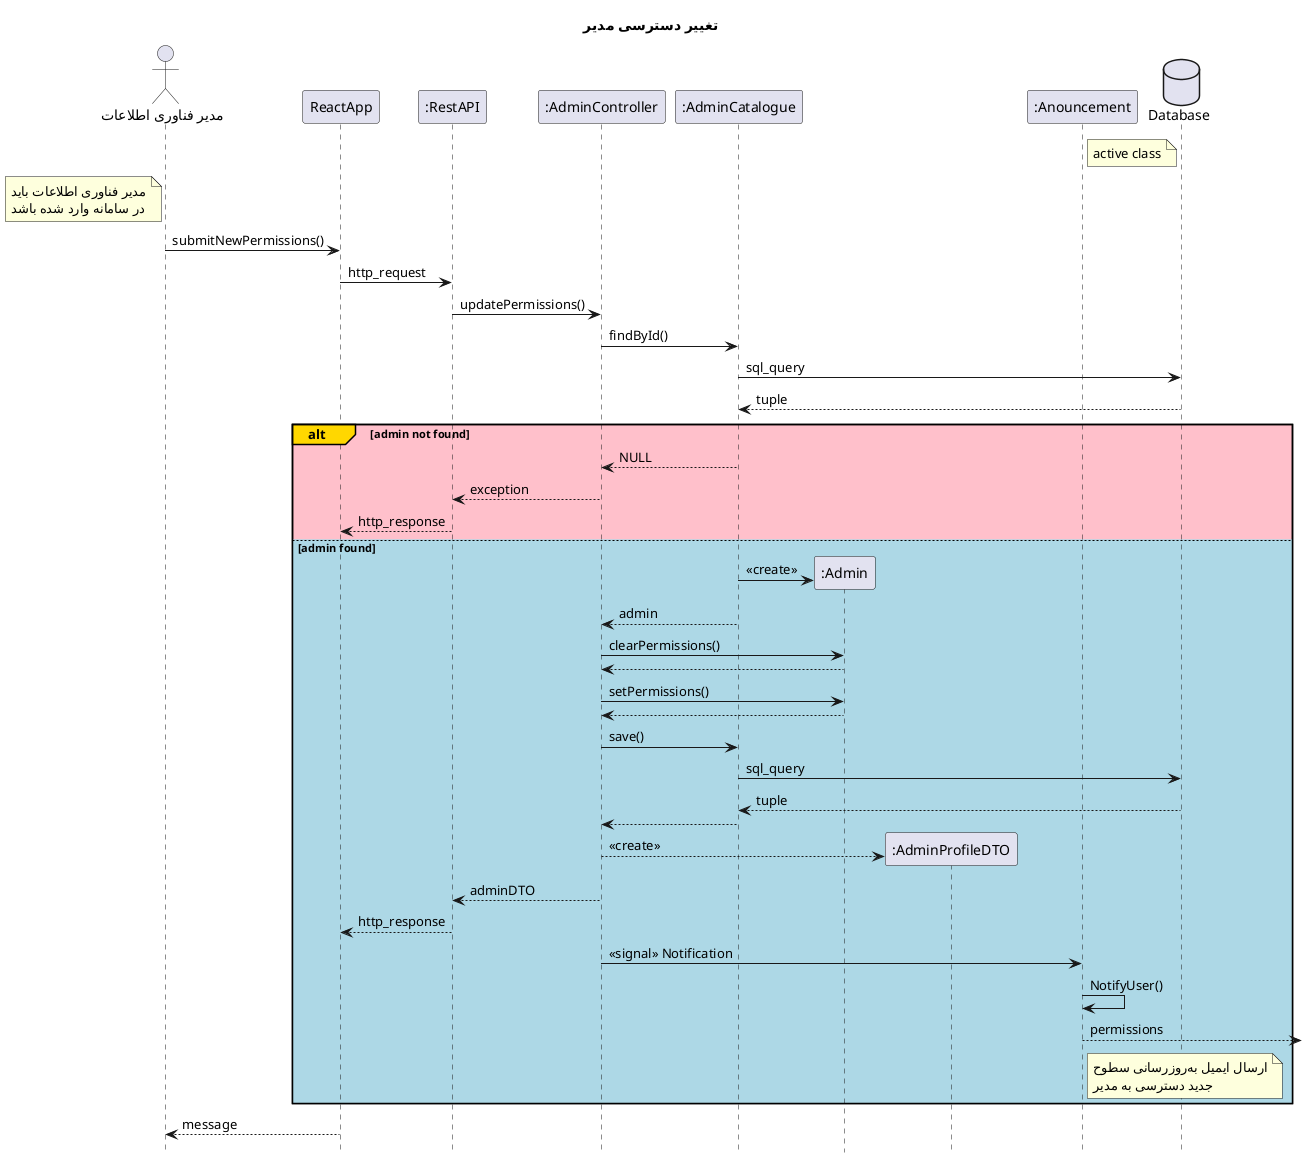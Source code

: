 @startuml updateAdminPermission
hide footbox
title "تغییر دسترسی مدیر"
actor       "مدیر فناوری اطلاعات" as root
participant ReactApp
participant ":RestAPI" as RestAPI
participant ":AdminController" as AdminController
participant ":AdminCatalogue" as AdminCatalogue
participant ":Admin" as Admin
participant ":AdminProfileDTO" as AdminProfileDTO
participant ":Anouncement" as Anouncement
database Database
note right of Anouncement
    active class
end note
note left of root
    مدیر فناوری اطلاعات باید
    در سامانه وارد شده باشد
end note

root -> ReactApp: submitNewPermissions()
ReactApp -> RestAPI: http_request
RestAPI -> AdminController : updatePermissions()
AdminController -> AdminCatalogue: findById()
AdminCatalogue -> Database: sql_query
return tuple

alt#Gold #Pink admin not found

    AdminCatalogue --> AdminController: NULL
    AdminController --> RestAPI: exception
    RestAPI --> ReactApp: http_response

else #LightBlue admin found

    AdminCatalogue -> Admin **: <<create>>
    AdminCatalogue --> AdminController: admin
    AdminController -> Admin: clearPermissions()
    return
    AdminController -> Admin: setPermissions()
    return
    AdminController -> AdminCatalogue: save()
    AdminCatalogue -> Database: sql_query
    return tuple
    AdminCatalogue --> AdminController
    AdminController --> AdminProfileDTO **: <<create>>
    AdminController --> RestAPI: adminDTO
    RestAPI --> ReactApp: http_response
    AdminController -> Anouncement: <<signal>> Notification
    Anouncement -> Anouncement: NotifyUser()
    Anouncement --> : permissions
    note right of Anouncement
        ارسال ایمیل به‌روزرسانی سطوح
        جدید دسترسی به مدیر
    end note

end

ReactApp --> root: message
@enduml